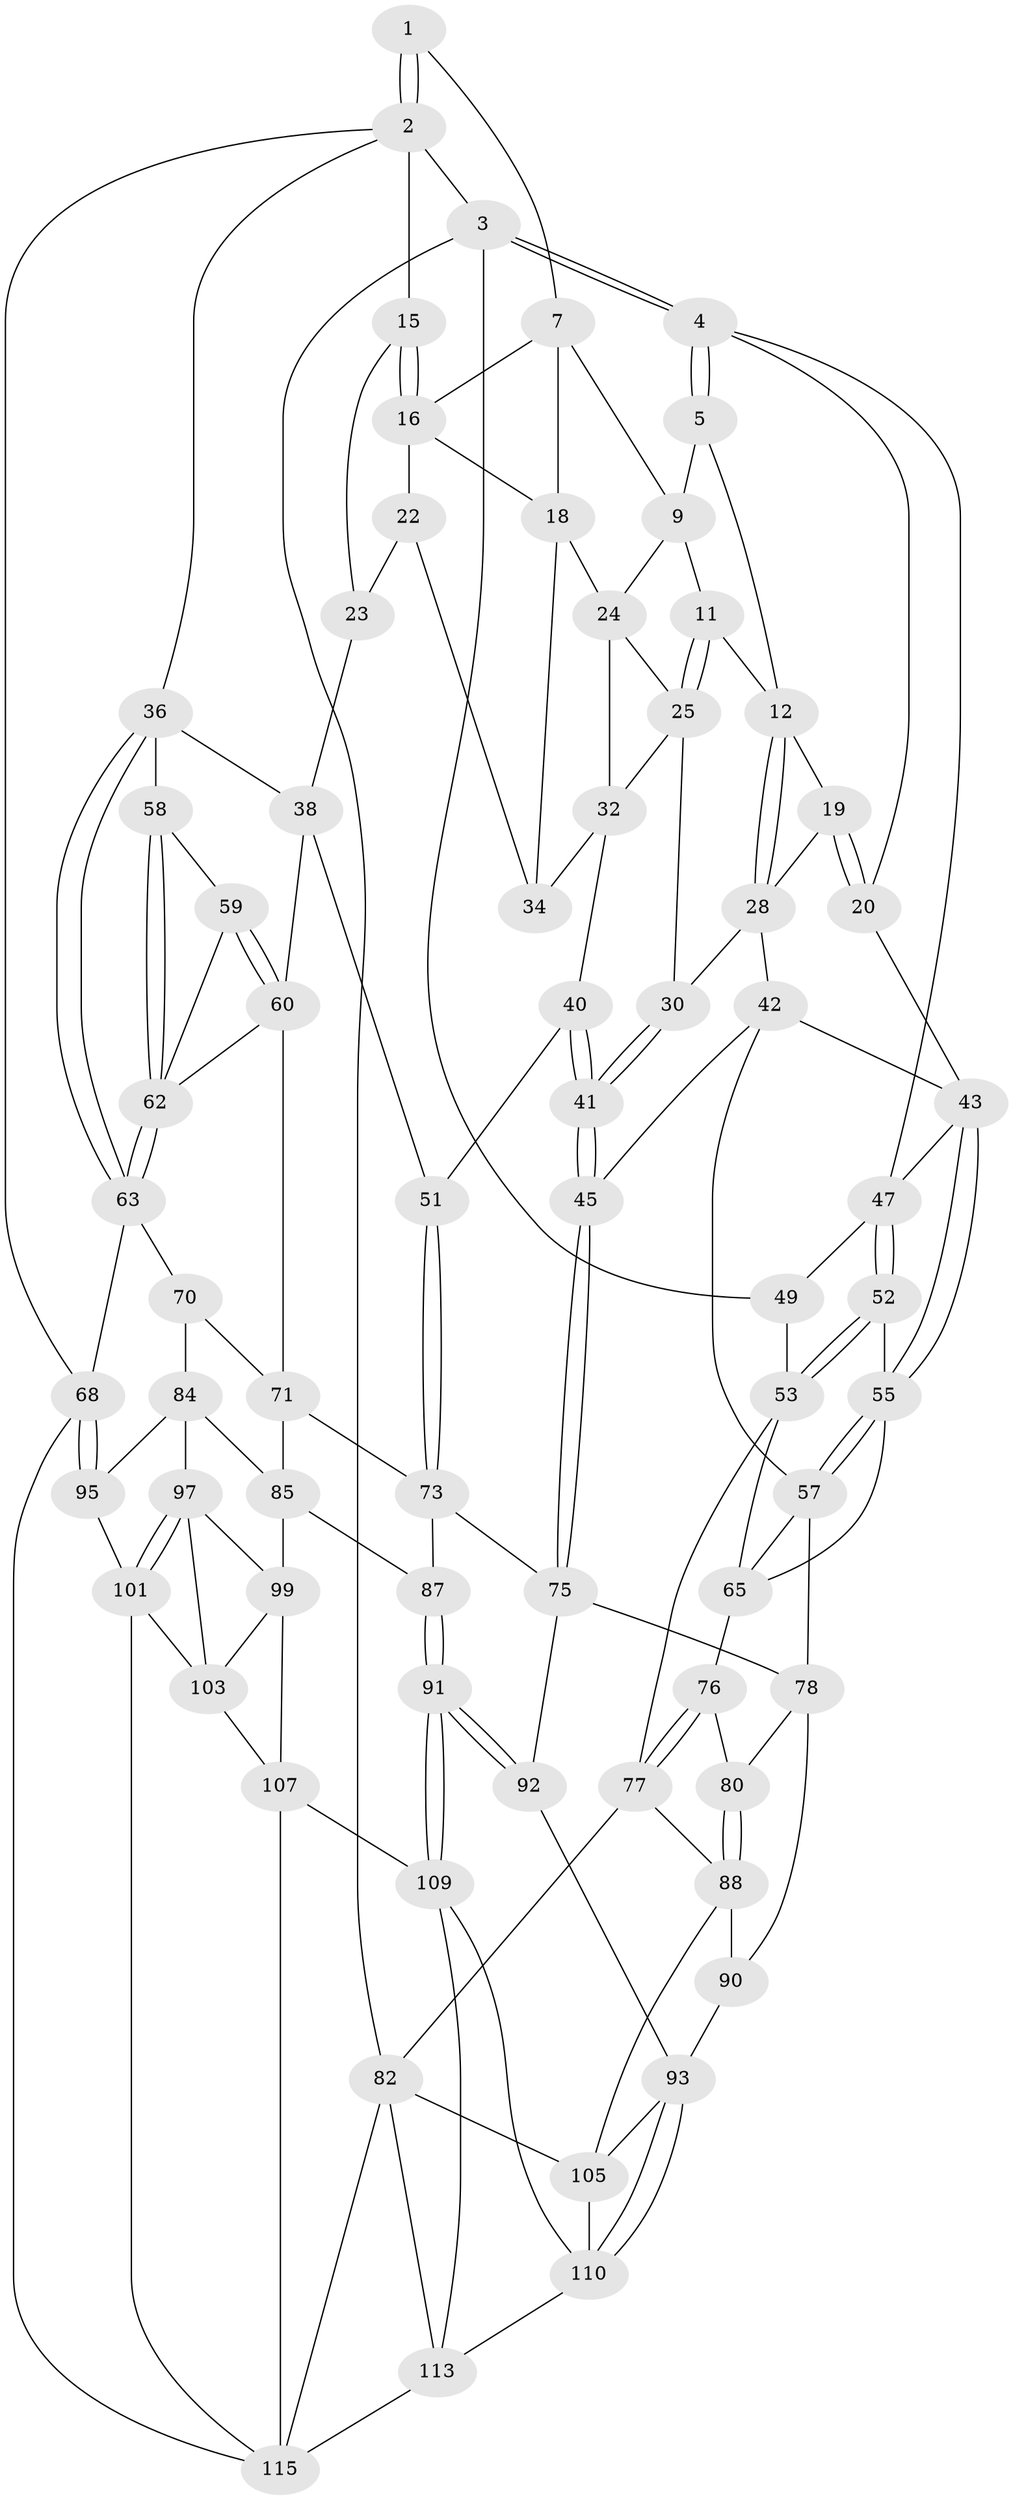 // original degree distribution, {3: 0.017094017094017096, 5: 0.49572649572649574, 4: 0.2564102564102564, 6: 0.23076923076923078}
// Generated by graph-tools (version 1.1) at 2025/11/02/27/25 16:11:54]
// undirected, 71 vertices, 158 edges
graph export_dot {
graph [start="1"]
  node [color=gray90,style=filled];
  1 [pos="+0.7889261855819527+0"];
  2 [pos="+1+0",super="+14"];
  3 [pos="+0+0"];
  4 [pos="+0+0",super="+21"];
  5 [pos="+0.18746944592156112+0",super="+6"];
  7 [pos="+0.6646260798288941+0.024434467383353326",super="+8"];
  9 [pos="+0.5125636542293396+0.03436250667810547",super="+10"];
  11 [pos="+0.36446045571058355+0.08730346291237538"];
  12 [pos="+0.35782357088702393+0.08716118416754412",super="+13"];
  15 [pos="+0.795718895635526+0.07707131245812712"];
  16 [pos="+0.6812414957748946+0.049179725018492236",super="+17"];
  18 [pos="+0.5946772881457529+0.14637696519944587",super="+26"];
  19 [pos="+0.21232087627329266+0.15136493852620247"];
  20 [pos="+0.21167323059527463+0.15299519730480518"];
  22 [pos="+0.7317199447806528+0.1224322717593106",super="+33"];
  23 [pos="+0.7520158110088774+0.12333299363053708",super="+35"];
  24 [pos="+0.4820342506166203+0.07585199872291365",super="+27"];
  25 [pos="+0.39275159570612983+0.10599481605616327",super="+29"];
  28 [pos="+0.3411753954946599+0.1048161784370247",super="+31"];
  30 [pos="+0.3880920770271732+0.20385578559401135"];
  32 [pos="+0.4556598552888711+0.15908961995041818",super="+39"];
  34 [pos="+0.6030092679632131+0.19725985627078393"];
  36 [pos="+1+0",super="+37"];
  38 [pos="+0.7888023887235583+0.24287606925205701",super="+50"];
  40 [pos="+0.559456629667825+0.33898213331754357"];
  41 [pos="+0.51278635784985+0.3646134744411237"];
  42 [pos="+0.30518645991412224+0.22574593255212783",super="+46"];
  43 [pos="+0.2464623730965198+0.21740343983451724",super="+44"];
  45 [pos="+0.4753426097798397+0.4026996443029133"];
  47 [pos="+0.06820390046571823+0.22496680235689812",super="+48"];
  49 [pos="+0+0.19950818225997688"];
  51 [pos="+0.5720776378146265+0.3431176110375922"];
  52 [pos="+0.08636051243428795+0.3000291520847642"];
  53 [pos="+0.030939887660917997+0.3572052620275747",super="+54"];
  55 [pos="+0.22908508465033783+0.26936082187466015",super="+56"];
  57 [pos="+0.3952406636798812+0.4255134649490273",super="+67"];
  58 [pos="+0.8403153889300391+0.2988378340156609"];
  59 [pos="+0.8371783521193386+0.33384032111222806"];
  60 [pos="+0.8186218208872528+0.3970916025455306",super="+61"];
  62 [pos="+1+0.3763545774599514",super="+64"];
  63 [pos="+1+0.3926958668259905",super="+69"];
  65 [pos="+0.19999131013162882+0.4275170284981164",super="+66"];
  68 [pos="+1+0.7517396771603916"];
  70 [pos="+1+0.4622305721636917"];
  71 [pos="+0.8100141882411376+0.43257047455745873",super="+72"];
  73 [pos="+0.6894124430413304+0.4849776709082174",super="+74"];
  75 [pos="+0.5338214824379349+0.5549971095066435",super="+83"];
  76 [pos="+0.10152805409136026+0.4696806902544997"];
  77 [pos="+0+0.5687092263270811",super="+81"];
  78 [pos="+0.29198769432308774+0.5254892062234106",super="+79"];
  80 [pos="+0.1659959759978205+0.5884124162146458"];
  82 [pos="+0+1",super="+112"];
  84 [pos="+0.8271163370097654+0.5756700657886302",super="+96"];
  85 [pos="+0.7877603250047377+0.5643911563177012",super="+86"];
  87 [pos="+0.6431186535638556+0.7138185150455951"];
  88 [pos="+0.04901342173904254+0.6477102806150994",super="+89"];
  90 [pos="+0.20497918158513198+0.7646356963602423"];
  91 [pos="+0.5500053186274417+0.7846561503181725"];
  92 [pos="+0.36439224856277+0.74655547644225"];
  93 [pos="+0.3465566530017609+0.763902769015442",super="+94"];
  95 [pos="+1+0.7688012333506123"];
  97 [pos="+0.845513850269115+0.7532444886562418",super="+98"];
  99 [pos="+0.774602068000652+0.7535971697717735",super="+100"];
  101 [pos="+1+0.8170009550202341",super="+102"];
  103 [pos="+0.8359727813783842+0.8940168402538275",super="+104"];
  105 [pos="+0.20985552926368778+0.7840939993750605",super="+106"];
  107 [pos="+0.7424809854690966+0.8966886765768975",super="+108"];
  109 [pos="+0.5559045974136536+0.8534267101830707",super="+114"];
  110 [pos="+0.34474084618908857+0.8389694051498847",super="+111"];
  113 [pos="+0.07450369190058145+1",super="+117"];
  115 [pos="+0.8341862414499682+1",super="+116"];
  1 -- 2;
  1 -- 2;
  1 -- 7;
  2 -- 3;
  2 -- 68;
  2 -- 36;
  2 -- 15;
  3 -- 4;
  3 -- 4;
  3 -- 49;
  3 -- 82;
  4 -- 5;
  4 -- 5;
  4 -- 20;
  4 -- 47;
  5 -- 12;
  5 -- 9;
  7 -- 16;
  7 -- 9;
  7 -- 18;
  9 -- 24;
  9 -- 11;
  11 -- 12;
  11 -- 25;
  11 -- 25;
  12 -- 28;
  12 -- 28;
  12 -- 19;
  15 -- 16;
  15 -- 16;
  15 -- 23;
  16 -- 18;
  16 -- 22;
  18 -- 24;
  18 -- 34;
  19 -- 20;
  19 -- 20;
  19 -- 28;
  20 -- 43;
  22 -- 23 [weight=2];
  22 -- 34;
  23 -- 38;
  24 -- 25;
  24 -- 32;
  25 -- 32;
  25 -- 30;
  28 -- 42;
  28 -- 30;
  30 -- 41;
  30 -- 41;
  32 -- 34;
  32 -- 40;
  36 -- 63;
  36 -- 63;
  36 -- 58;
  36 -- 38;
  38 -- 51;
  38 -- 60;
  40 -- 41;
  40 -- 41;
  40 -- 51;
  41 -- 45;
  41 -- 45;
  42 -- 43;
  42 -- 57;
  42 -- 45;
  43 -- 55;
  43 -- 55;
  43 -- 47;
  45 -- 75;
  45 -- 75;
  47 -- 52;
  47 -- 52;
  47 -- 49;
  49 -- 53;
  51 -- 73;
  51 -- 73;
  52 -- 53;
  52 -- 53;
  52 -- 55;
  53 -- 65;
  53 -- 77;
  55 -- 57;
  55 -- 57;
  55 -- 65;
  57 -- 65;
  57 -- 78;
  58 -- 59;
  58 -- 62;
  58 -- 62;
  59 -- 60;
  59 -- 60;
  59 -- 62;
  60 -- 71;
  60 -- 62;
  62 -- 63;
  62 -- 63;
  63 -- 68;
  63 -- 70;
  65 -- 76;
  68 -- 95;
  68 -- 95;
  68 -- 115;
  70 -- 71;
  70 -- 84;
  71 -- 73;
  71 -- 85;
  73 -- 75;
  73 -- 87;
  75 -- 92;
  75 -- 78;
  76 -- 77;
  76 -- 77;
  76 -- 80;
  77 -- 82;
  77 -- 88;
  78 -- 80;
  78 -- 90;
  80 -- 88;
  80 -- 88;
  82 -- 115;
  82 -- 113;
  82 -- 105;
  84 -- 85;
  84 -- 97;
  84 -- 95;
  85 -- 87;
  85 -- 99;
  87 -- 91;
  87 -- 91;
  88 -- 90;
  88 -- 105;
  90 -- 93;
  91 -- 92;
  91 -- 92;
  91 -- 109;
  91 -- 109;
  92 -- 93;
  93 -- 110;
  93 -- 110;
  93 -- 105;
  95 -- 101;
  97 -- 101;
  97 -- 101;
  97 -- 99;
  97 -- 103;
  99 -- 107;
  99 -- 103;
  101 -- 115;
  101 -- 103;
  103 -- 107;
  105 -- 110;
  107 -- 109;
  107 -- 115;
  109 -- 113;
  109 -- 110;
  110 -- 113;
  113 -- 115;
}
